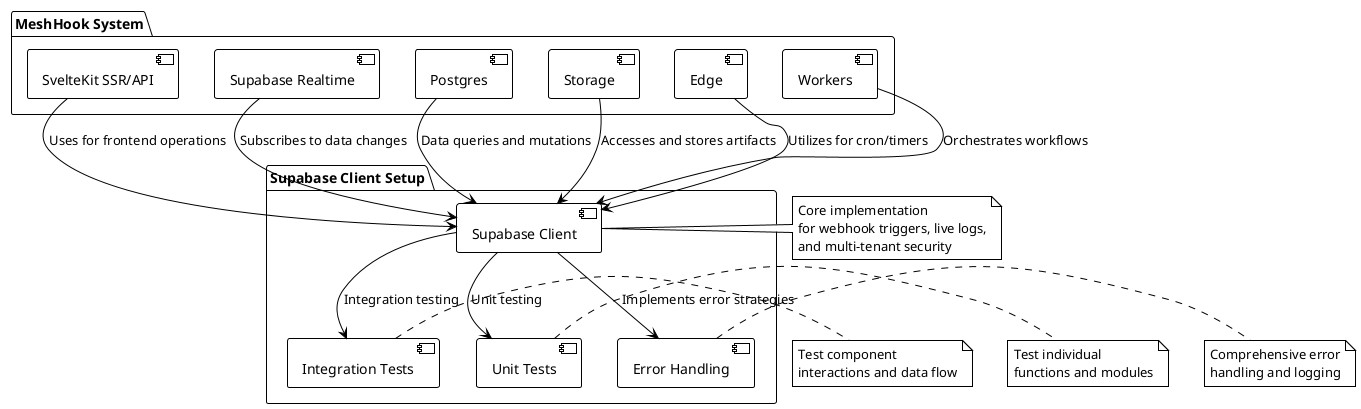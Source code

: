 @startuml
!theme plain

package "MeshHook System" {
    [SvelteKit SSR/API] as SvelteKit
    [Supabase Realtime] as Realtime
    [Postgres] as DB
    [Storage] as Storage
    [Edge] as Edge
    [Workers] as Workers
}

package "Supabase Client Setup" {
    [Supabase Client] as Client
    [Integration Tests] as IntegrationTests
    [Unit Tests] as UnitTests
    [Error Handling] as ErrorHandling
}

SvelteKit --> Client : Uses for frontend operations
DB --> Client : Data queries and mutations
Realtime --> Client : Subscribes to data changes
Storage --> Client : Accesses and stores artifacts
Edge --> Client : Utilizes for cron/timers
Workers --> Client : Orchestrates workflows

Client --> IntegrationTests : Integration testing
Client --> UnitTests : Unit testing
Client --> ErrorHandling : Implements error strategies

note right of Client : Core implementation\nfor webhook triggers, live logs,\nand multi-tenant security

note right of IntegrationTests : Test component\ninteractions and data flow

note right of UnitTests : Test individual\nfunctions and modules

note right of ErrorHandling : Comprehensive error\nhandling and logging

@enduml